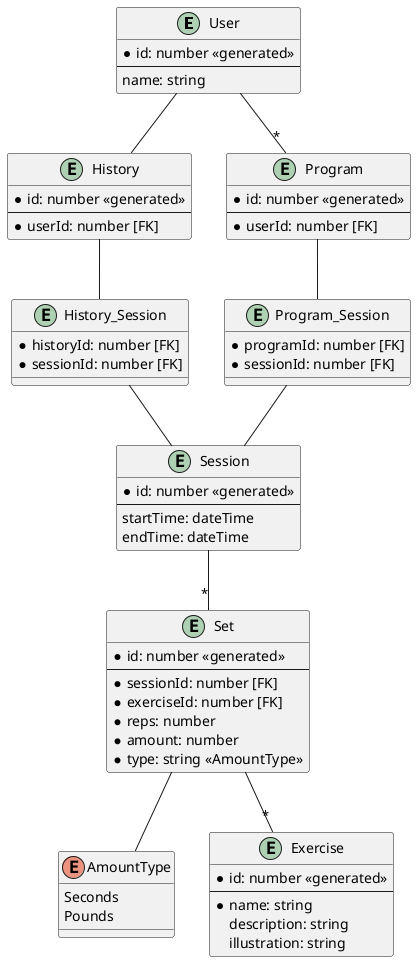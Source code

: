 @startuml
'https://plantuml.com/ie-diagram

entity User {
    * id: number <<generated>>
    --
    name: string
}

entity History {
    * id: number <<generated>>
    --
    * userId: number [FK]
}

entity Program {
    * id: number <<generated>>
    --
    * userId: number [FK]
}

entity Program_Session {
    * programId: number [FK]
    * sessionId: number [FK]
}

entity History_Session {
    * historyId: number [FK]
    * sessionId: number [FK]
}

entity Session {
    * id: number <<generated>>
    --
    startTime: dateTime
    endTime: dateTime
}

enum AmountType {
Seconds
Pounds
}

entity Set {
    * id: number <<generated>>
    --
    * sessionId: number [FK]
    * exerciseId: number [FK]
    * reps: number
    * amount: number
    * type: string <<AmountType>>
}

entity Exercise {
    * id: number <<generated>>
    --
    * name: string
    description: string
    illustration: string
}

User -- History

History -- History_Session

History_Session -- Session

Session -- "*" Set

Set -- "*" Exercise

Set -- AmountType

User -- "*" Program

Program -- Program_Session

Program_Session -- Session
@enduml
